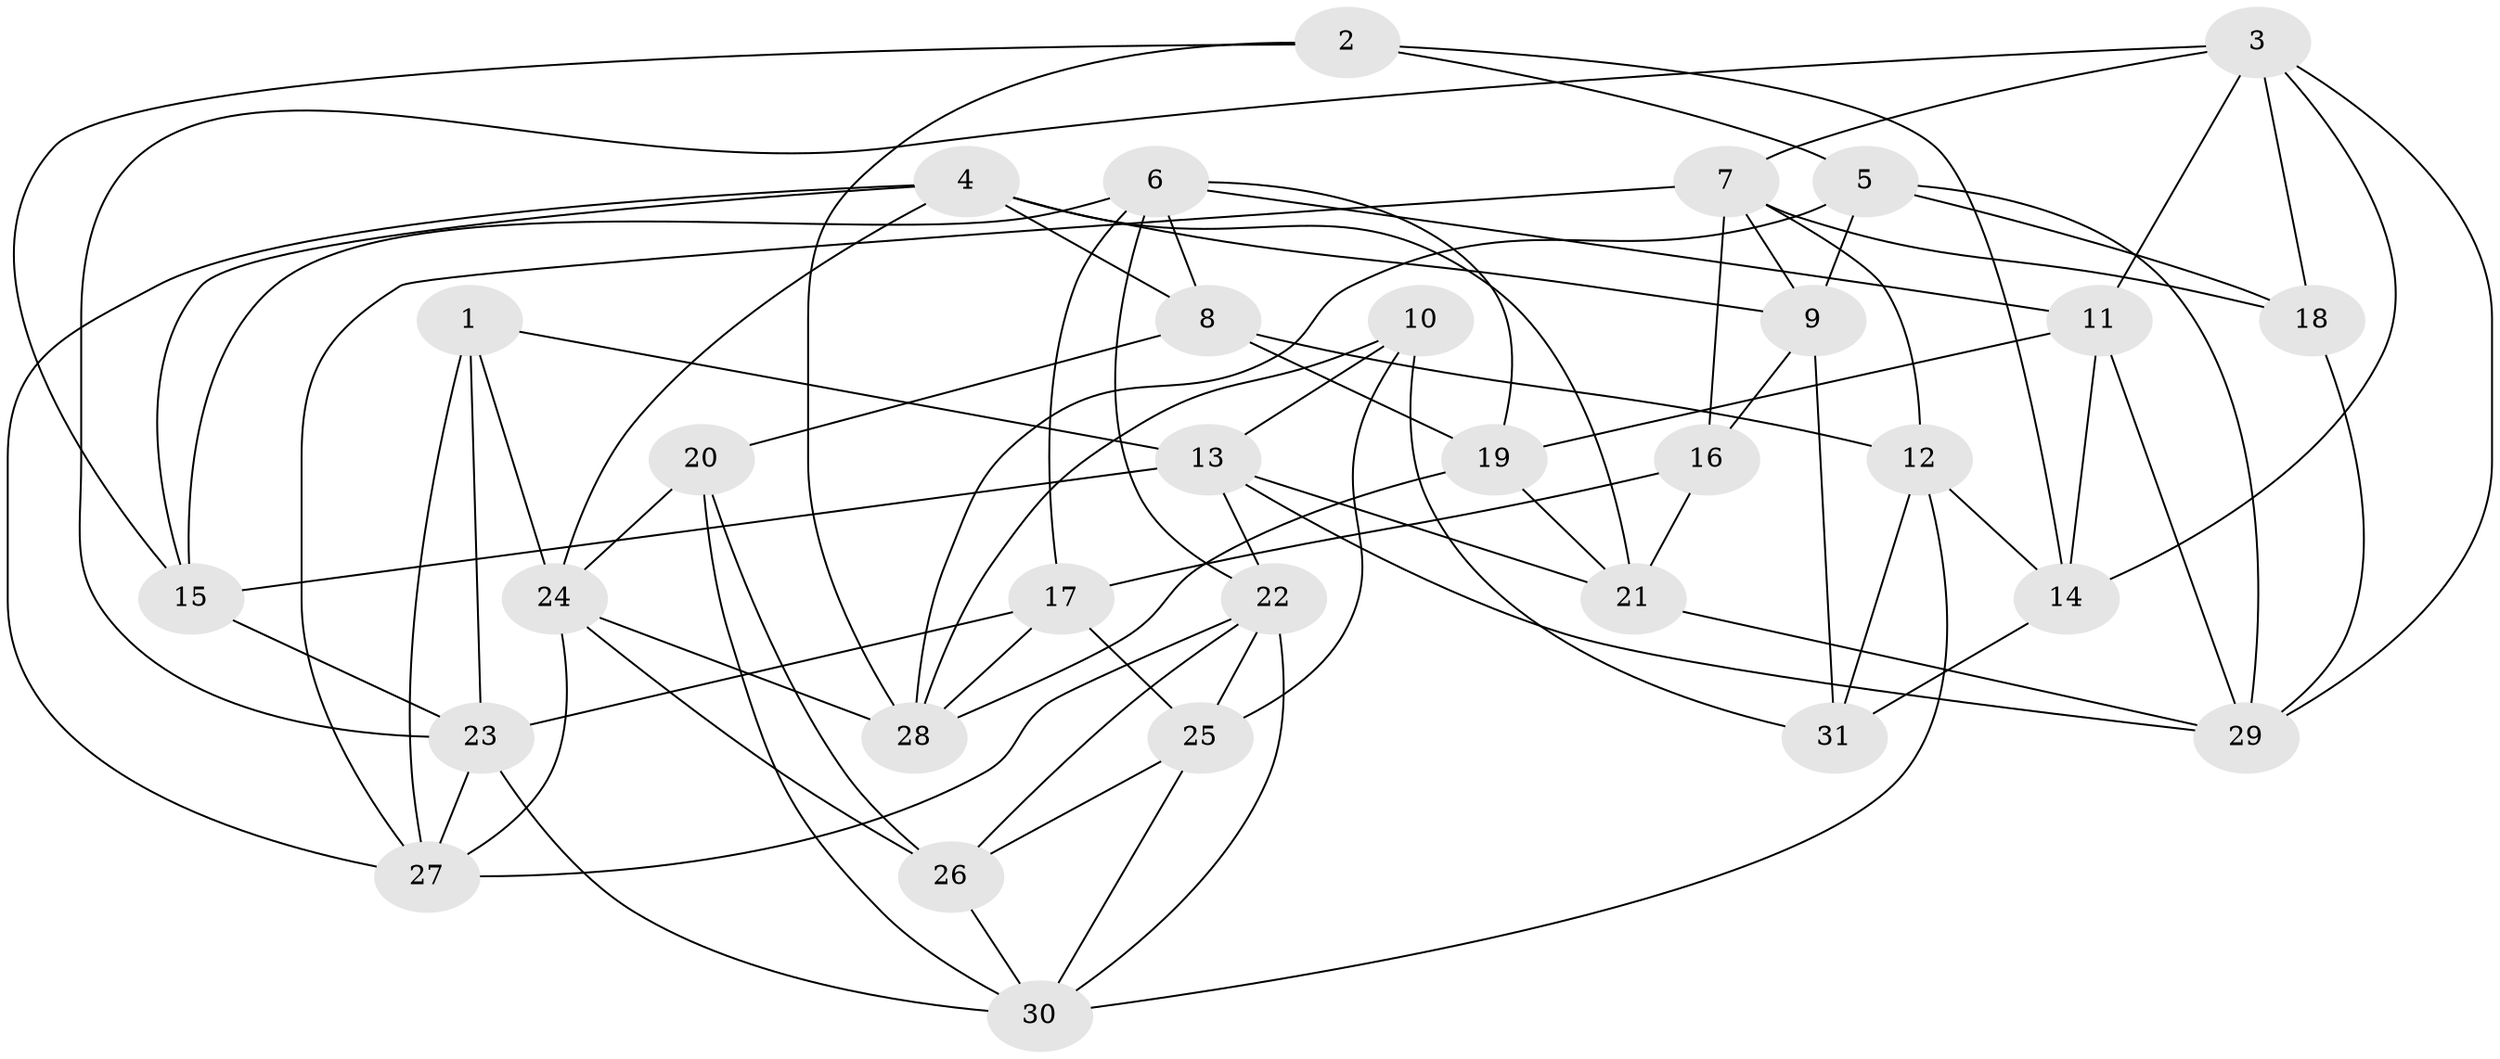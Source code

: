 // original degree distribution, {4: 1.0}
// Generated by graph-tools (version 1.1) at 2025/02/03/09/25 03:02:57]
// undirected, 31 vertices, 80 edges
graph export_dot {
graph [start="1"]
  node [color=gray90,style=filled];
  1;
  2;
  3;
  4;
  5;
  6;
  7;
  8;
  9;
  10;
  11;
  12;
  13;
  14;
  15;
  16;
  17;
  18;
  19;
  20;
  21;
  22;
  23;
  24;
  25;
  26;
  27;
  28;
  29;
  30;
  31;
  1 -- 13 [weight=1.0];
  1 -- 23 [weight=1.0];
  1 -- 24 [weight=1.0];
  1 -- 27 [weight=1.0];
  2 -- 5 [weight=2.0];
  2 -- 14 [weight=1.0];
  2 -- 15 [weight=2.0];
  2 -- 28 [weight=1.0];
  3 -- 7 [weight=1.0];
  3 -- 11 [weight=1.0];
  3 -- 14 [weight=1.0];
  3 -- 18 [weight=1.0];
  3 -- 23 [weight=1.0];
  3 -- 29 [weight=1.0];
  4 -- 8 [weight=1.0];
  4 -- 9 [weight=1.0];
  4 -- 15 [weight=1.0];
  4 -- 21 [weight=1.0];
  4 -- 24 [weight=1.0];
  4 -- 27 [weight=1.0];
  5 -- 9 [weight=1.0];
  5 -- 18 [weight=1.0];
  5 -- 28 [weight=1.0];
  5 -- 29 [weight=1.0];
  6 -- 8 [weight=1.0];
  6 -- 11 [weight=1.0];
  6 -- 15 [weight=1.0];
  6 -- 17 [weight=1.0];
  6 -- 19 [weight=1.0];
  6 -- 22 [weight=1.0];
  7 -- 9 [weight=1.0];
  7 -- 12 [weight=1.0];
  7 -- 16 [weight=1.0];
  7 -- 18 [weight=1.0];
  7 -- 27 [weight=1.0];
  8 -- 12 [weight=1.0];
  8 -- 19 [weight=1.0];
  8 -- 20 [weight=2.0];
  9 -- 16 [weight=1.0];
  9 -- 31 [weight=2.0];
  10 -- 13 [weight=1.0];
  10 -- 25 [weight=1.0];
  10 -- 28 [weight=1.0];
  10 -- 31 [weight=1.0];
  11 -- 14 [weight=2.0];
  11 -- 19 [weight=1.0];
  11 -- 29 [weight=1.0];
  12 -- 14 [weight=1.0];
  12 -- 30 [weight=1.0];
  12 -- 31 [weight=2.0];
  13 -- 15 [weight=1.0];
  13 -- 21 [weight=1.0];
  13 -- 22 [weight=1.0];
  13 -- 29 [weight=1.0];
  14 -- 31 [weight=1.0];
  15 -- 23 [weight=1.0];
  16 -- 17 [weight=1.0];
  16 -- 21 [weight=1.0];
  17 -- 23 [weight=1.0];
  17 -- 25 [weight=2.0];
  17 -- 28 [weight=1.0];
  18 -- 29 [weight=1.0];
  19 -- 21 [weight=2.0];
  19 -- 28 [weight=1.0];
  20 -- 24 [weight=1.0];
  20 -- 26 [weight=2.0];
  20 -- 30 [weight=1.0];
  21 -- 29 [weight=1.0];
  22 -- 25 [weight=1.0];
  22 -- 26 [weight=1.0];
  22 -- 27 [weight=1.0];
  22 -- 30 [weight=1.0];
  23 -- 27 [weight=1.0];
  23 -- 30 [weight=1.0];
  24 -- 26 [weight=1.0];
  24 -- 27 [weight=1.0];
  24 -- 28 [weight=1.0];
  25 -- 26 [weight=1.0];
  25 -- 30 [weight=1.0];
  26 -- 30 [weight=1.0];
}
